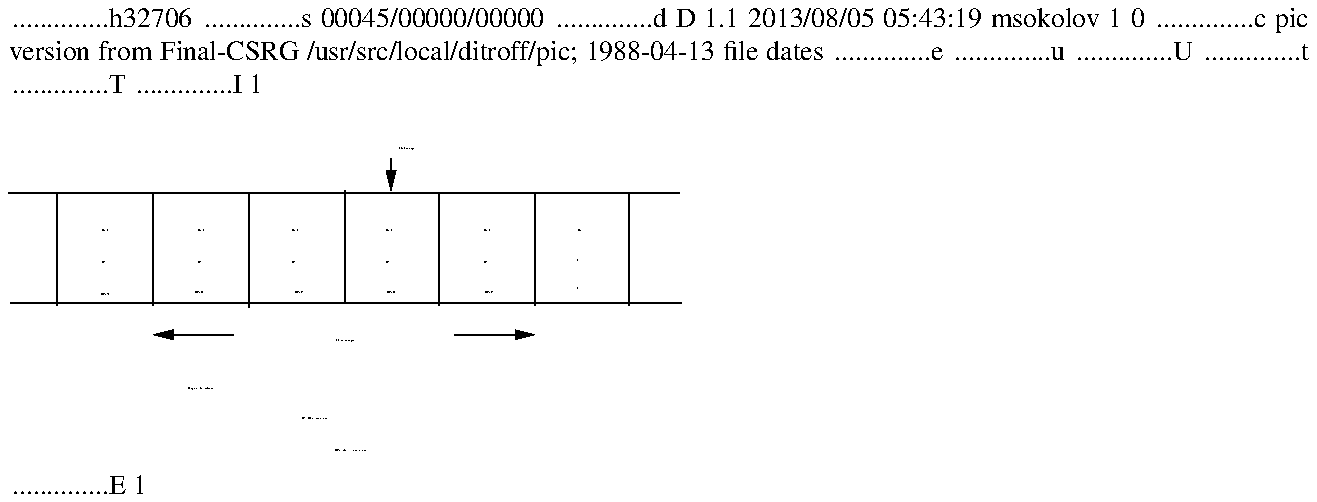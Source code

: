 h32706
s 00045/00000/00000
d D 1.1 2013/08/05 05:43:19 msokolov 1 0
c pic version from Final-CSRG /usr/src/local/ditroff/pic; 1988-04-13 file dates
e
u
U
t
T
I 1
.\"	%M%	%I%	%E%
.PS
scale=100
define m0 |
[ box invis ht 16 wid 38 with .sw at 0,0
"\f1\s10\&V   0\f1\s0" at 19,8
] |

box invis ht 167 wid 336 with .sw at 0,0
"\f1\s10\&BN \- block number on disk\f1\s0" at 171,8
"\f1\s10\&F \- fill-on-demand bit\f1\s0" at 153,24
"\f1\s10\&Legend:  V \- valid bit\f1\s0" at 96,39
line -> from 191,151 to 191,135 
line  from 168,135 to 168,79 
"\f1\s10\&F   1\f1\s0" at 48,102
m0 with .nw at 220,126
line  from 24,134 to 24,78 
m0 with .nw at 171,126
m0 with .nw at 29,126
line  from 310,134 to 310,78 
"\f1\s10\&BN 90\f1\s0" at 48,86
"\f1\s10\&---\f1\s0" at 285,89
line  from 120,133 to 120,77 
line  from 263,134 to 263,78 
"\f1\s10\&BN 46\f1\s0" at 95,87
line  from 215,134 to 215,78 
"\f1\s10\&F   1\f1\s0" at 239,102
line -> from 112,63 to 72,63 
"\f1\s10\&F   1\f1\s0" at 143,102
line  from 1,79 to 336,79 
"\f1\s10\&V   1\f1\s0" at 286,118
"\f1\s10\&F   1\f1\s0" at 190,102
m0 with .nw at 124,126
"\f1\s10\&BN 48\f1\s0" at 191,87
"\f1\s10\&klustered pages\f1\s0" at 168,63
line  from 0,134 to 335,134 
"\f1\s10\&---\f1\s0" at 285,103
m0 with .nw at 77,126
"\f1\s10\&F   1\f1\s0" at 96,102
"\f1\s10\&BN 49\f1\s0" at 240,87
"\f1\s10\&BN 47\f1\s0" at 145,87
line  from 72,134 to 72,78 
line -> from 223,63 to 263,63 
"\f1\s10\&faulted page\f1\s0" at 199,159
.PE
E 1
